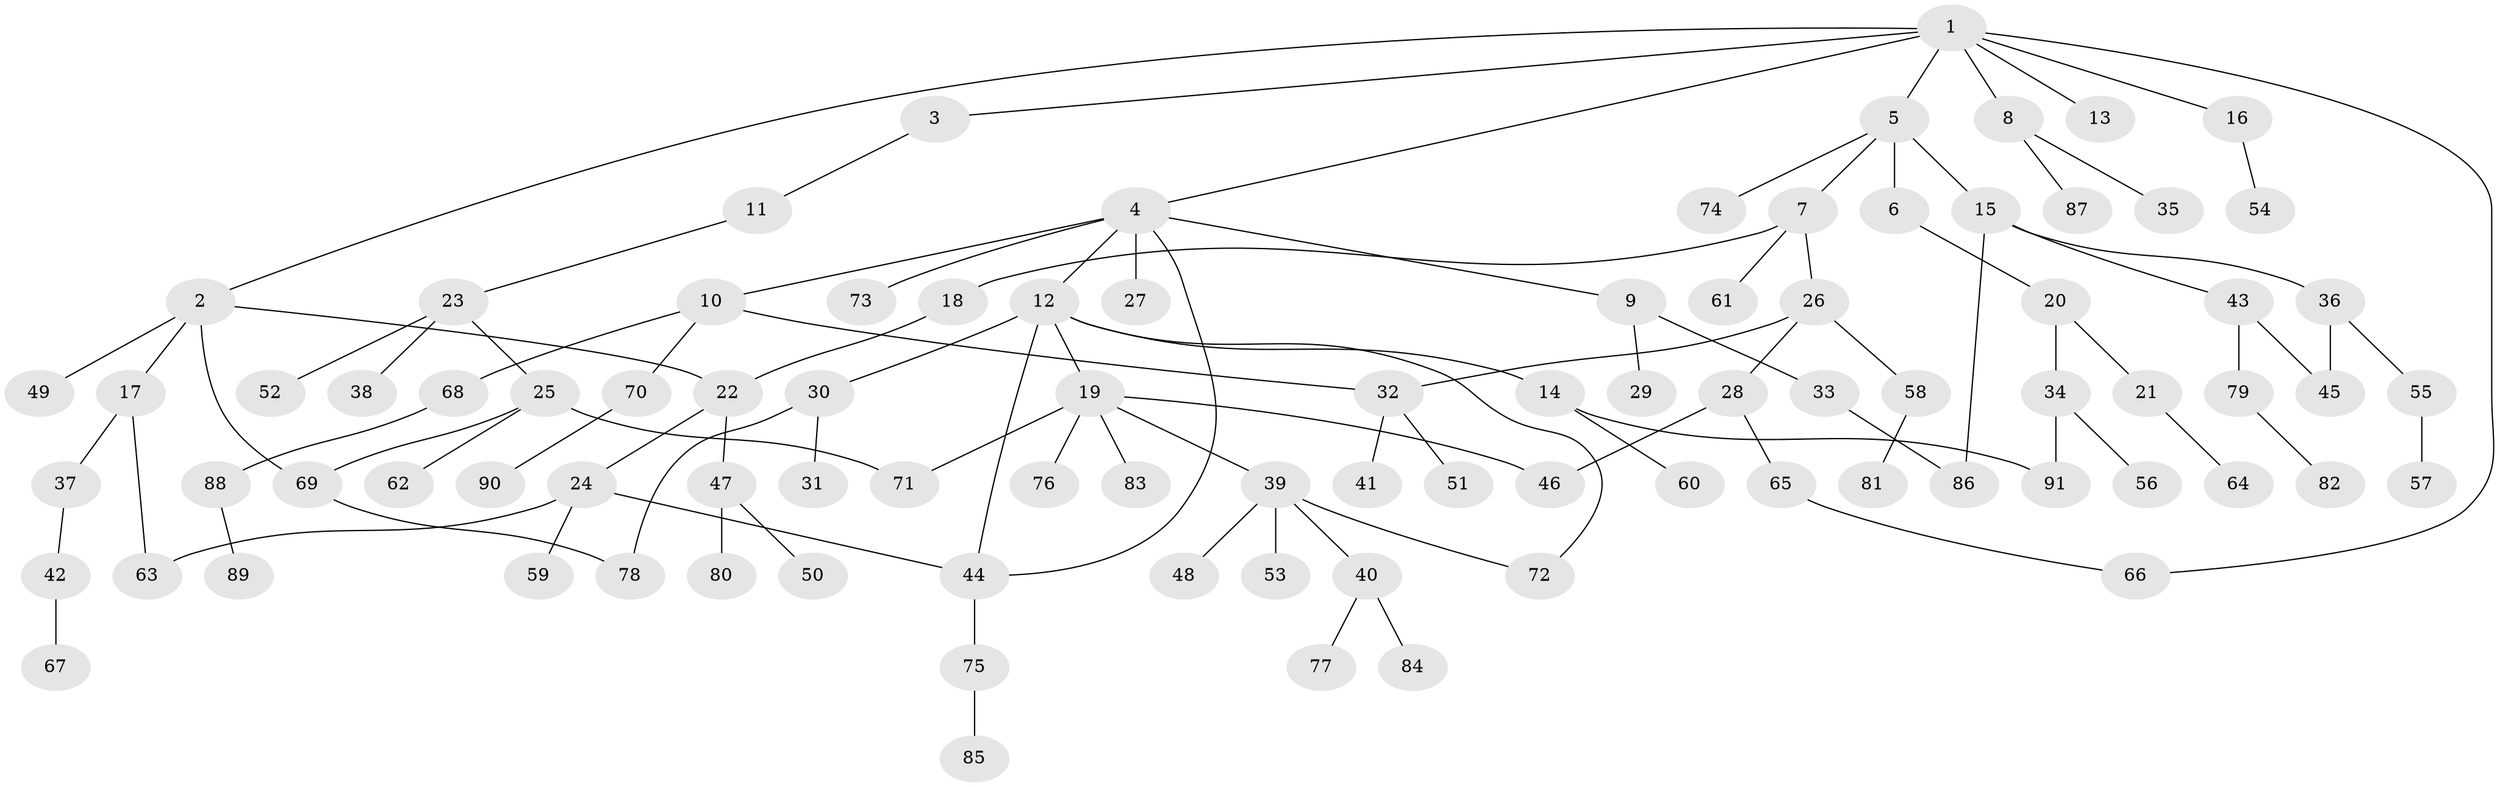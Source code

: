 // coarse degree distribution, {2: 0.3090909090909091, 7: 0.01818181818181818, 3: 0.16363636363636364, 6: 0.03636363636363636, 4: 0.14545454545454545, 1: 0.3090909090909091, 5: 0.01818181818181818}
// Generated by graph-tools (version 1.1) at 2025/36/03/04/25 23:36:09]
// undirected, 91 vertices, 104 edges
graph export_dot {
  node [color=gray90,style=filled];
  1;
  2;
  3;
  4;
  5;
  6;
  7;
  8;
  9;
  10;
  11;
  12;
  13;
  14;
  15;
  16;
  17;
  18;
  19;
  20;
  21;
  22;
  23;
  24;
  25;
  26;
  27;
  28;
  29;
  30;
  31;
  32;
  33;
  34;
  35;
  36;
  37;
  38;
  39;
  40;
  41;
  42;
  43;
  44;
  45;
  46;
  47;
  48;
  49;
  50;
  51;
  52;
  53;
  54;
  55;
  56;
  57;
  58;
  59;
  60;
  61;
  62;
  63;
  64;
  65;
  66;
  67;
  68;
  69;
  70;
  71;
  72;
  73;
  74;
  75;
  76;
  77;
  78;
  79;
  80;
  81;
  82;
  83;
  84;
  85;
  86;
  87;
  88;
  89;
  90;
  91;
  1 -- 2;
  1 -- 3;
  1 -- 4;
  1 -- 5;
  1 -- 8;
  1 -- 13;
  1 -- 16;
  1 -- 66;
  2 -- 17;
  2 -- 49;
  2 -- 69;
  2 -- 22;
  3 -- 11;
  4 -- 9;
  4 -- 10;
  4 -- 12;
  4 -- 27;
  4 -- 73;
  4 -- 44;
  5 -- 6;
  5 -- 7;
  5 -- 15;
  5 -- 74;
  6 -- 20;
  7 -- 18;
  7 -- 26;
  7 -- 61;
  8 -- 35;
  8 -- 87;
  9 -- 29;
  9 -- 33;
  10 -- 68;
  10 -- 70;
  10 -- 32;
  11 -- 23;
  12 -- 14;
  12 -- 19;
  12 -- 30;
  12 -- 72;
  12 -- 44;
  14 -- 60;
  14 -- 91;
  15 -- 36;
  15 -- 43;
  15 -- 86;
  16 -- 54;
  17 -- 37;
  17 -- 63;
  18 -- 22;
  19 -- 39;
  19 -- 76;
  19 -- 83;
  19 -- 46;
  19 -- 71;
  20 -- 21;
  20 -- 34;
  21 -- 64;
  22 -- 24;
  22 -- 47;
  23 -- 25;
  23 -- 38;
  23 -- 52;
  24 -- 44;
  24 -- 59;
  24 -- 63;
  25 -- 62;
  25 -- 69;
  25 -- 71;
  26 -- 28;
  26 -- 32;
  26 -- 58;
  28 -- 46;
  28 -- 65;
  30 -- 31;
  30 -- 78;
  32 -- 41;
  32 -- 51;
  33 -- 86;
  34 -- 56;
  34 -- 91;
  36 -- 55;
  36 -- 45;
  37 -- 42;
  39 -- 40;
  39 -- 48;
  39 -- 53;
  39 -- 72;
  40 -- 77;
  40 -- 84;
  42 -- 67;
  43 -- 45;
  43 -- 79;
  44 -- 75;
  47 -- 50;
  47 -- 80;
  55 -- 57;
  58 -- 81;
  65 -- 66;
  68 -- 88;
  69 -- 78;
  70 -- 90;
  75 -- 85;
  79 -- 82;
  88 -- 89;
}
